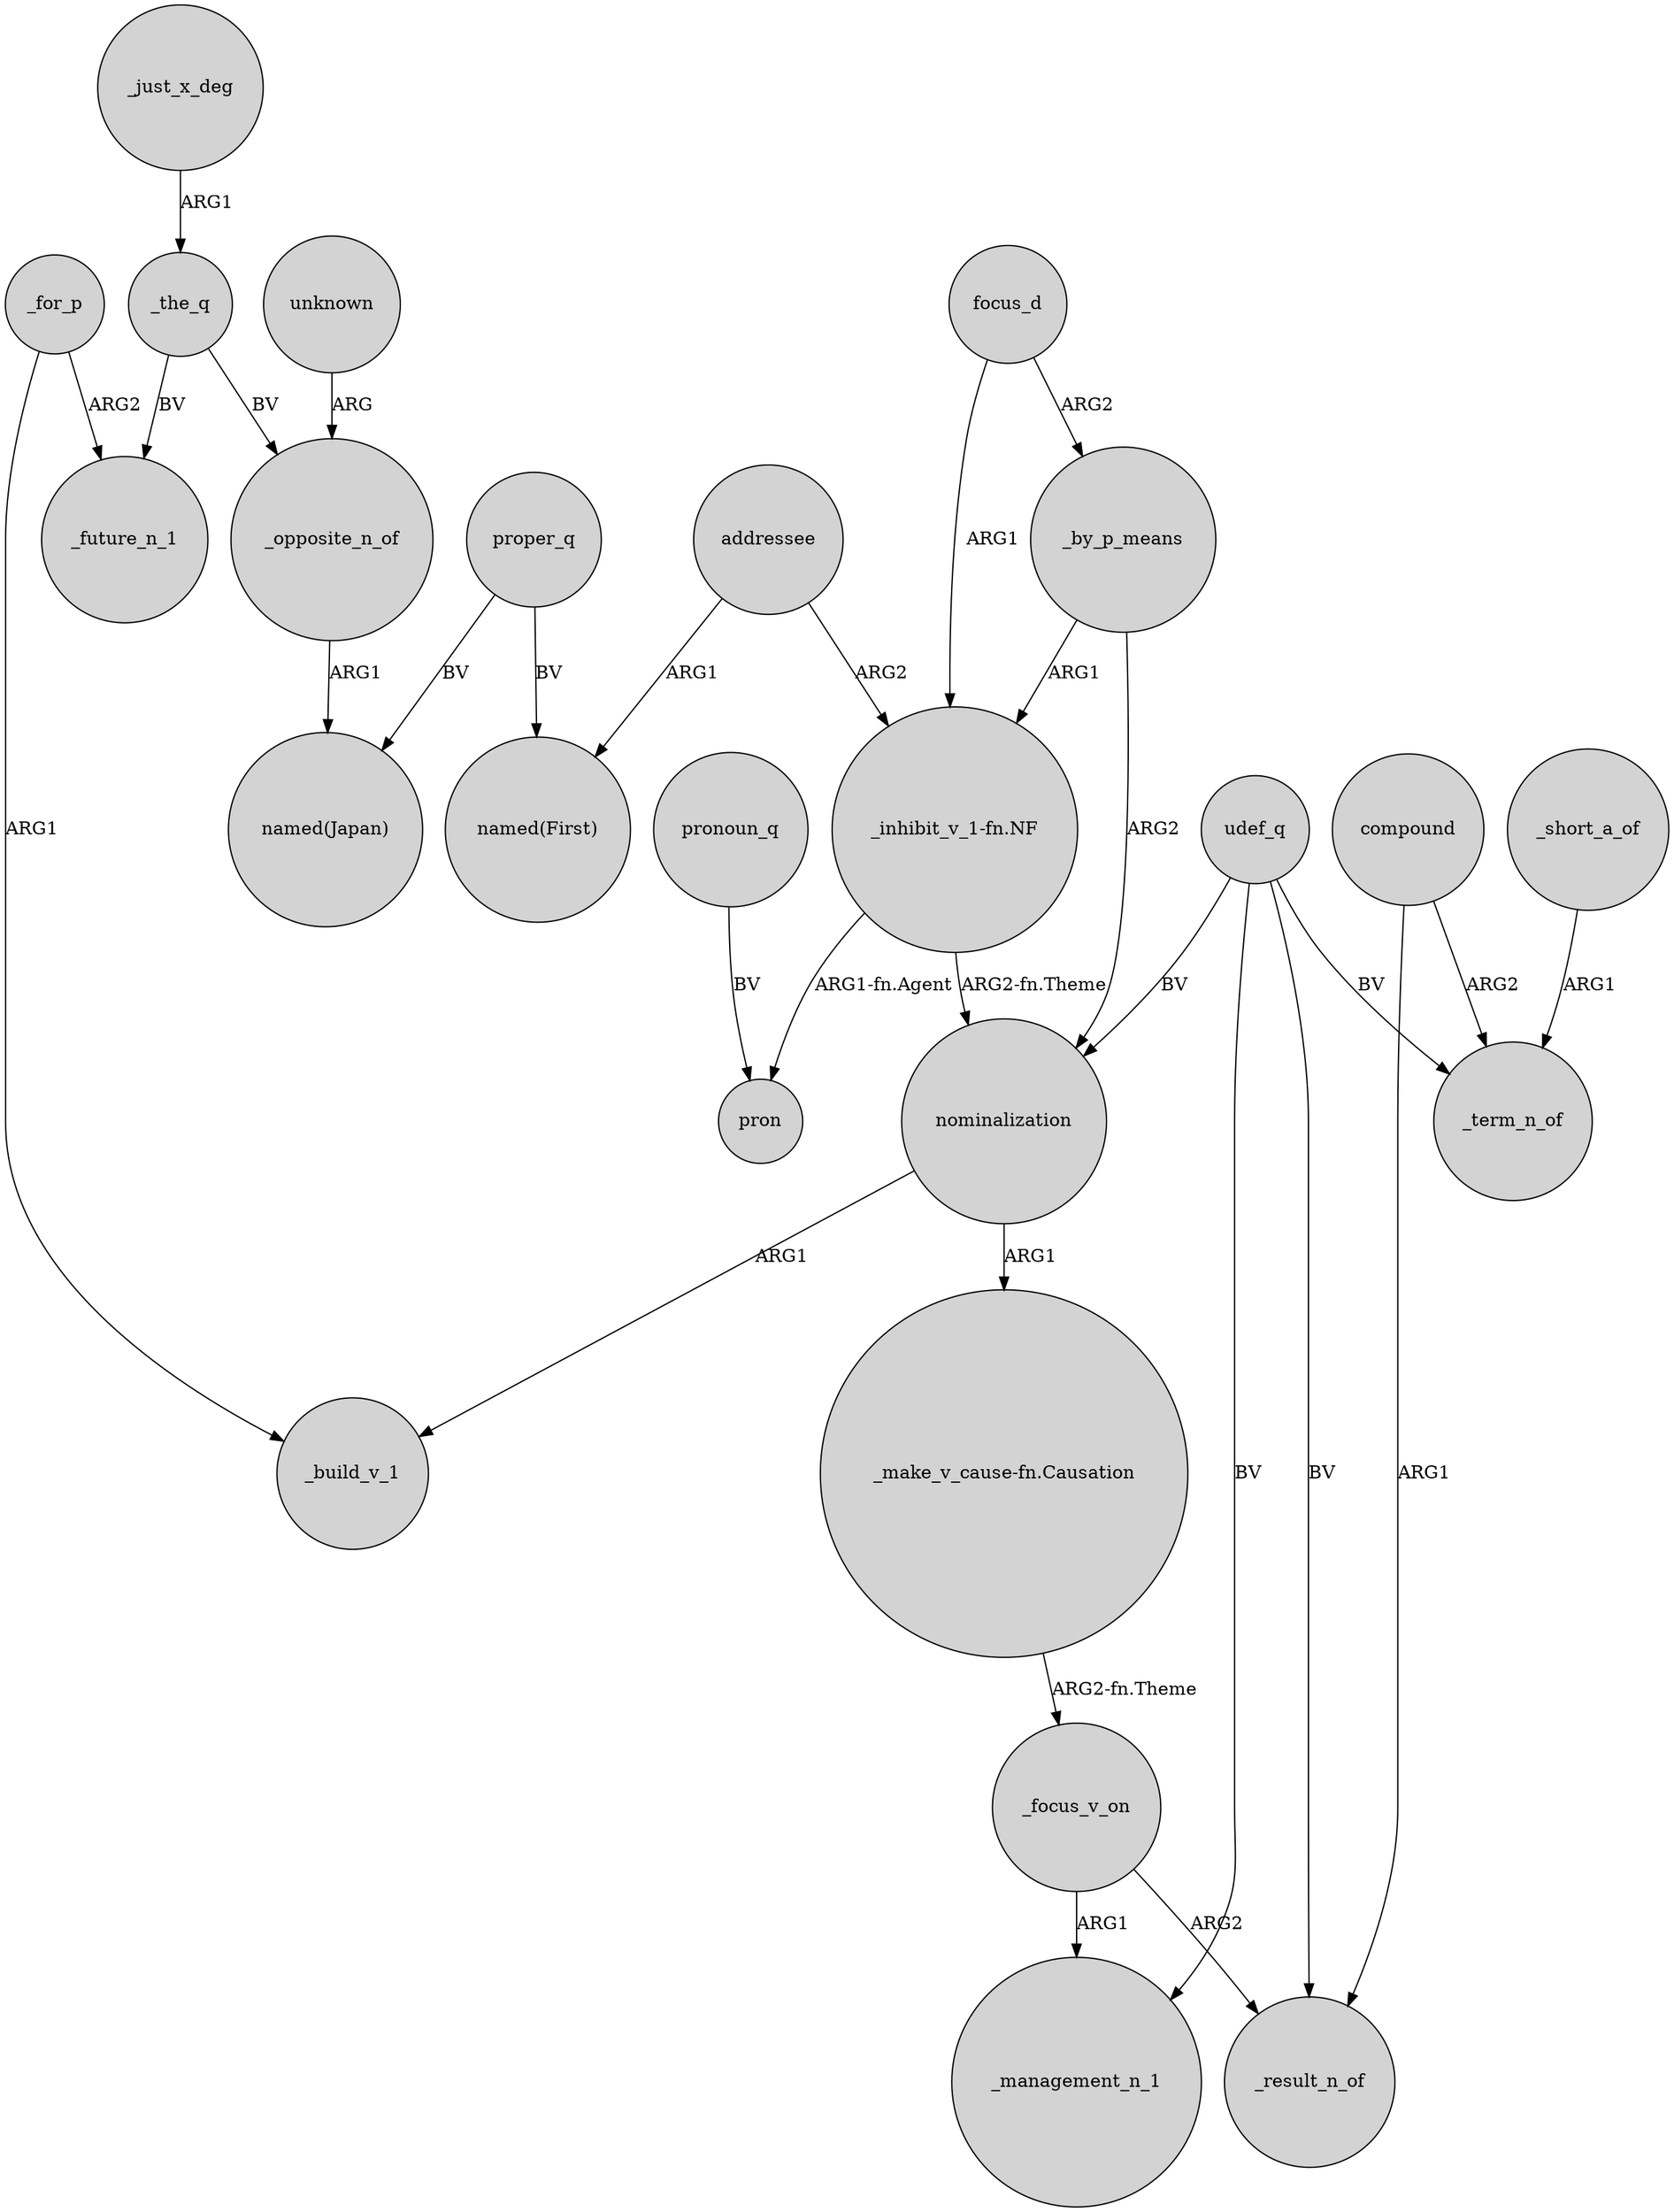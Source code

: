digraph {
	node [shape=circle style=filled]
	_for_p -> _build_v_1 [label=ARG1]
	_by_p_means -> nominalization [label=ARG2]
	"_inhibit_v_1-fn.NF" -> nominalization [label="ARG2-fn.Theme"]
	"_inhibit_v_1-fn.NF" -> pron [label="ARG1-fn.Agent"]
	compound -> _term_n_of [label=ARG2]
	_the_q -> _opposite_n_of [label=BV]
	_short_a_of -> _term_n_of [label=ARG1]
	focus_d -> _by_p_means [label=ARG2]
	addressee -> "_inhibit_v_1-fn.NF" [label=ARG2]
	proper_q -> "named(First)" [label=BV]
	focus_d -> "_inhibit_v_1-fn.NF" [label=ARG1]
	_by_p_means -> "_inhibit_v_1-fn.NF" [label=ARG1]
	udef_q -> _management_n_1 [label=BV]
	proper_q -> "named(Japan)" [label=BV]
	_focus_v_on -> _management_n_1 [label=ARG1]
	_for_p -> _future_n_1 [label=ARG2]
	compound -> _result_n_of [label=ARG1]
	pronoun_q -> pron [label=BV]
	udef_q -> _result_n_of [label=BV]
	_just_x_deg -> _the_q [label=ARG1]
	udef_q -> _term_n_of [label=BV]
	_focus_v_on -> _result_n_of [label=ARG2]
	_opposite_n_of -> "named(Japan)" [label=ARG1]
	udef_q -> nominalization [label=BV]
	unknown -> _opposite_n_of [label=ARG]
	addressee -> "named(First)" [label=ARG1]
	"_make_v_cause-fn.Causation" -> _focus_v_on [label="ARG2-fn.Theme"]
	nominalization -> _build_v_1 [label=ARG1]
	nominalization -> "_make_v_cause-fn.Causation" [label=ARG1]
	_the_q -> _future_n_1 [label=BV]
}
